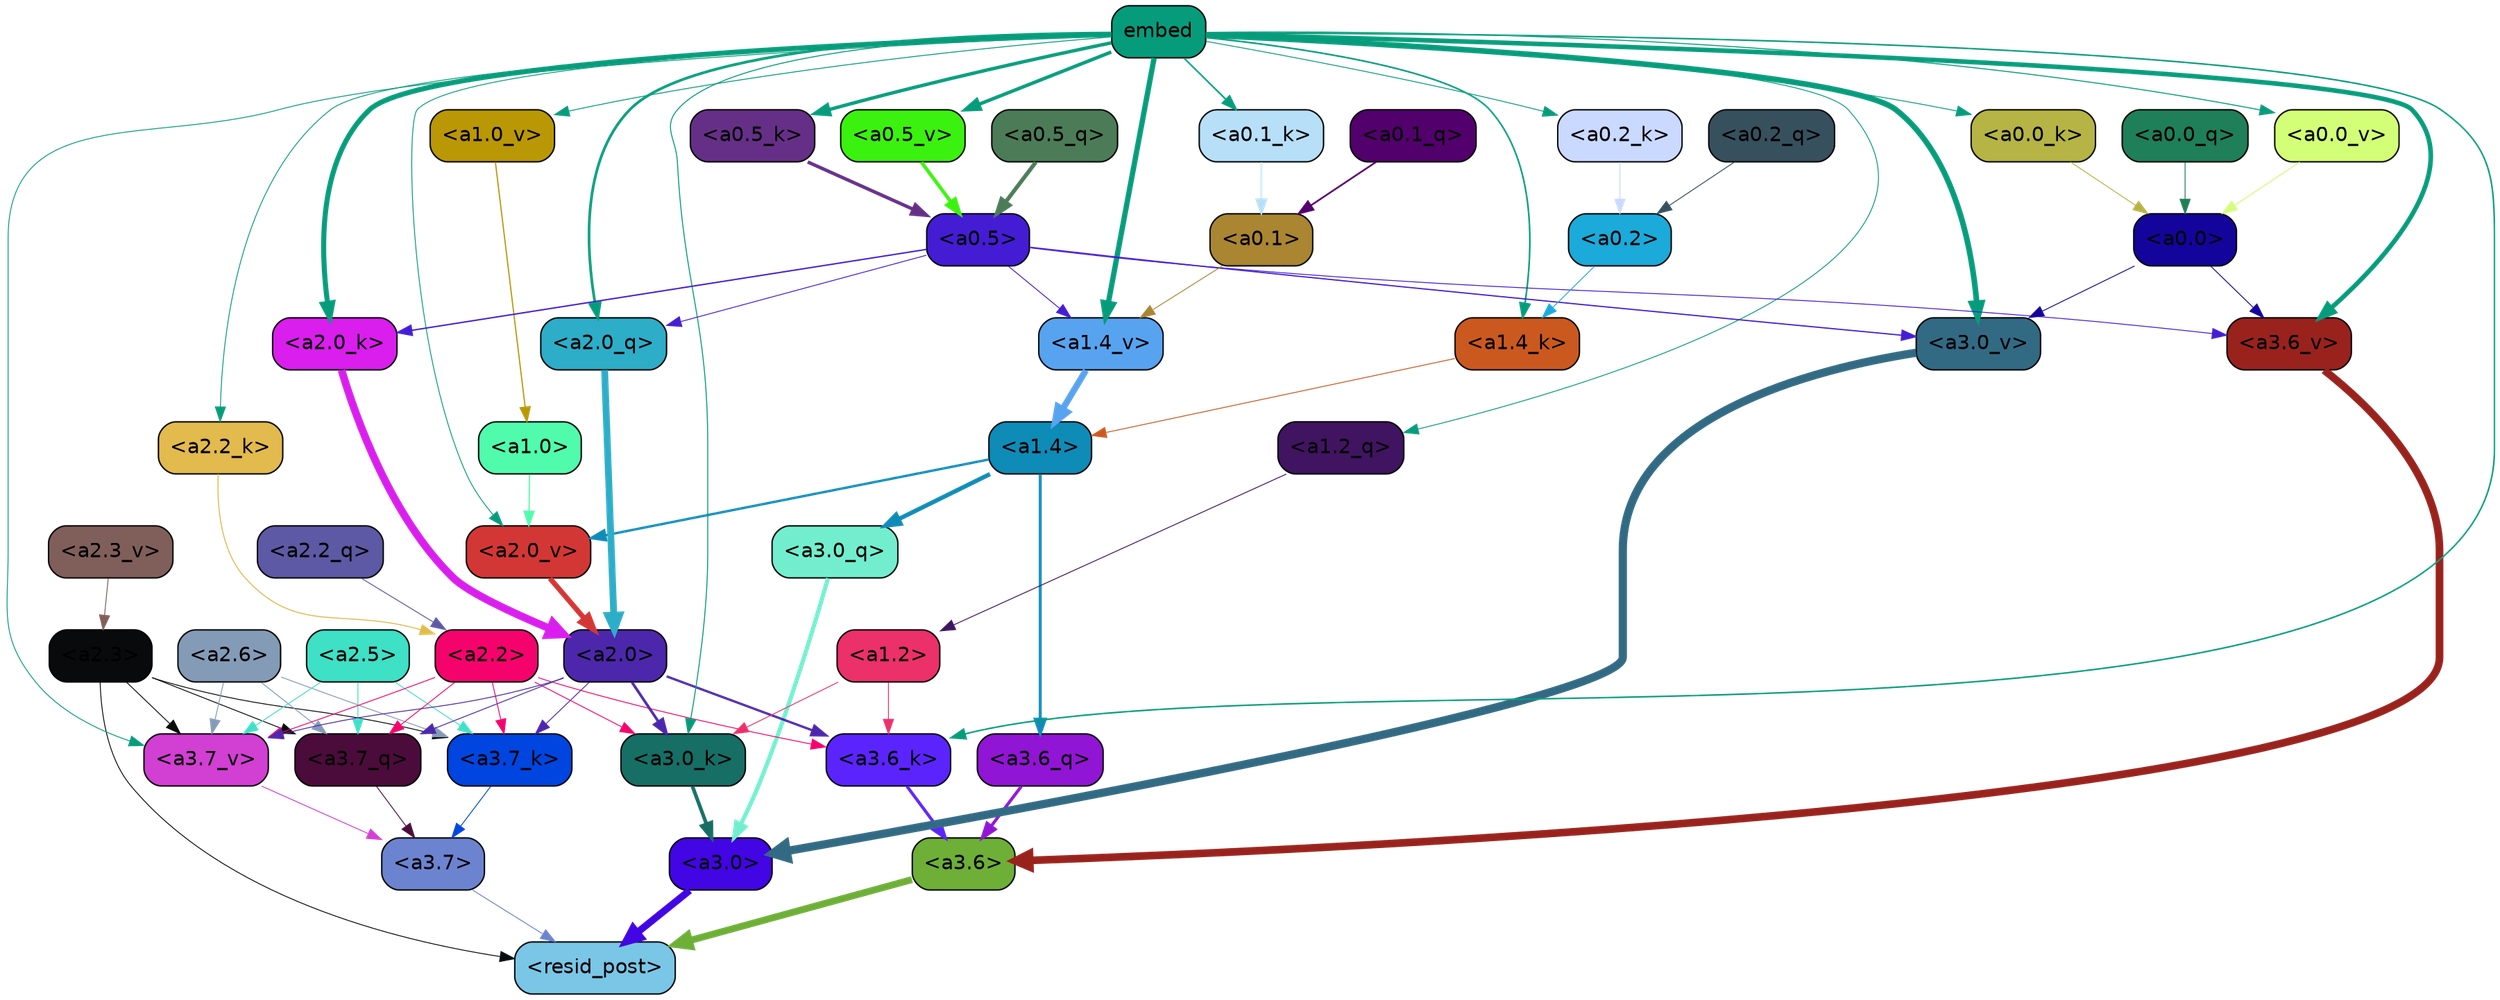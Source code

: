 strict digraph "" {
	graph [bgcolor=transparent,
		layout=dot,
		overlap=false,
		splines=true
	];
	"<a3.7>"	[color=black,
		fillcolor="#6c83d0",
		fontname=Helvetica,
		shape=box,
		style="filled, rounded"];
	"<resid_post>"	[color=black,
		fillcolor="#7ac6e7",
		fontname=Helvetica,
		shape=box,
		style="filled, rounded"];
	"<a3.7>" -> "<resid_post>"	[color="#6c83d0",
		penwidth=0.6];
	"<a3.6>"	[color=black,
		fillcolor="#6daf37",
		fontname=Helvetica,
		shape=box,
		style="filled, rounded"];
	"<a3.6>" -> "<resid_post>"	[color="#6daf37",
		penwidth=4.751592040061951];
	"<a3.0>"	[color=black,
		fillcolor="#4205e3",
		fontname=Helvetica,
		shape=box,
		style="filled, rounded"];
	"<a3.0>" -> "<resid_post>"	[color="#4205e3",
		penwidth=4.904066681861877];
	"<a2.3>"	[color=black,
		fillcolor="#090a0b",
		fontname=Helvetica,
		shape=box,
		style="filled, rounded"];
	"<a2.3>" -> "<resid_post>"	[color="#090a0b",
		penwidth=0.6];
	"<a3.7_q>"	[color=black,
		fillcolor="#4b0c3b",
		fontname=Helvetica,
		shape=box,
		style="filled, rounded"];
	"<a2.3>" -> "<a3.7_q>"	[color="#090a0b",
		penwidth=0.6];
	"<a3.7_k>"	[color=black,
		fillcolor="#0045df",
		fontname=Helvetica,
		shape=box,
		style="filled, rounded"];
	"<a2.3>" -> "<a3.7_k>"	[color="#090a0b",
		penwidth=0.6];
	"<a3.7_v>"	[color=black,
		fillcolor="#d23fd3",
		fontname=Helvetica,
		shape=box,
		style="filled, rounded"];
	"<a2.3>" -> "<a3.7_v>"	[color="#090a0b",
		penwidth=0.6];
	"<a3.7_q>" -> "<a3.7>"	[color="#4b0c3b",
		penwidth=0.6];
	"<a3.6_q>"	[color=black,
		fillcolor="#9115d4",
		fontname=Helvetica,
		shape=box,
		style="filled, rounded"];
	"<a3.6_q>" -> "<a3.6>"	[color="#9115d4",
		penwidth=2.160832464694977];
	"<a3.0_q>"	[color=black,
		fillcolor="#72eece",
		fontname=Helvetica,
		shape=box,
		style="filled, rounded"];
	"<a3.0_q>" -> "<a3.0>"	[color="#72eece",
		penwidth=2.870753765106201];
	"<a3.7_k>" -> "<a3.7>"	[color="#0045df",
		penwidth=0.6];
	"<a3.6_k>"	[color=black,
		fillcolor="#5b24fd",
		fontname=Helvetica,
		shape=box,
		style="filled, rounded"];
	"<a3.6_k>" -> "<a3.6>"	[color="#5b24fd",
		penwidth=2.13908451795578];
	"<a3.0_k>"	[color=black,
		fillcolor="#166e65",
		fontname=Helvetica,
		shape=box,
		style="filled, rounded"];
	"<a3.0_k>" -> "<a3.0>"	[color="#166e65",
		penwidth=2.520303964614868];
	"<a3.7_v>" -> "<a3.7>"	[color="#d23fd3",
		penwidth=0.6];
	"<a3.6_v>"	[color=black,
		fillcolor="#99221d",
		fontname=Helvetica,
		shape=box,
		style="filled, rounded"];
	"<a3.6_v>" -> "<a3.6>"	[color="#99221d",
		penwidth=5.297133803367615];
	"<a3.0_v>"	[color=black,
		fillcolor="#326a84",
		fontname=Helvetica,
		shape=box,
		style="filled, rounded"];
	"<a3.0_v>" -> "<a3.0>"	[color="#326a84",
		penwidth=5.680712580680847];
	"<a2.6>"	[color=black,
		fillcolor="#849bb7",
		fontname=Helvetica,
		shape=box,
		style="filled, rounded"];
	"<a2.6>" -> "<a3.7_q>"	[color="#849bb7",
		penwidth=0.6];
	"<a2.6>" -> "<a3.7_k>"	[color="#849bb7",
		penwidth=0.6];
	"<a2.6>" -> "<a3.7_v>"	[color="#849bb7",
		penwidth=0.6];
	"<a2.5>"	[color=black,
		fillcolor="#3ee0c6",
		fontname=Helvetica,
		shape=box,
		style="filled, rounded"];
	"<a2.5>" -> "<a3.7_q>"	[color="#3ee0c6",
		penwidth=0.6];
	"<a2.5>" -> "<a3.7_k>"	[color="#3ee0c6",
		penwidth=0.6];
	"<a2.5>" -> "<a3.7_v>"	[color="#3ee0c6",
		penwidth=0.6];
	"<a2.2>"	[color=black,
		fillcolor="#f5036d",
		fontname=Helvetica,
		shape=box,
		style="filled, rounded"];
	"<a2.2>" -> "<a3.7_q>"	[color="#f5036d",
		penwidth=0.6];
	"<a2.2>" -> "<a3.7_k>"	[color="#f5036d",
		penwidth=0.6];
	"<a2.2>" -> "<a3.6_k>"	[color="#f5036d",
		penwidth=0.6];
	"<a2.2>" -> "<a3.0_k>"	[color="#f5036d",
		penwidth=0.6];
	"<a2.2>" -> "<a3.7_v>"	[color="#f5036d",
		penwidth=0.6];
	"<a2.0>"	[color=black,
		fillcolor="#4c27ac",
		fontname=Helvetica,
		shape=box,
		style="filled, rounded"];
	"<a2.0>" -> "<a3.7_q>"	[color="#4c27ac",
		penwidth=0.6];
	"<a2.0>" -> "<a3.7_k>"	[color="#4c27ac",
		penwidth=0.6];
	"<a2.0>" -> "<a3.6_k>"	[color="#4c27ac",
		penwidth=1.5897698998451233];
	"<a2.0>" -> "<a3.0_k>"	[color="#4c27ac",
		penwidth=1.8405593037605286];
	"<a2.0>" -> "<a3.7_v>"	[color="#4c27ac",
		penwidth=0.6];
	"<a1.4>"	[color=black,
		fillcolor="#0f8bb7",
		fontname=Helvetica,
		shape=box,
		style="filled, rounded"];
	"<a1.4>" -> "<a3.6_q>"	[color="#0f8bb7",
		penwidth=2.038943290710449];
	"<a1.4>" -> "<a3.0_q>"	[color="#0f8bb7",
		penwidth=2.9756359085440636];
	"<a2.0_v>"	[color=black,
		fillcolor="#d33735",
		fontname=Helvetica,
		shape=box,
		style="filled, rounded"];
	"<a1.4>" -> "<a2.0_v>"	[color="#0f8bb7",
		penwidth=1.6503054380882531];
	"<a1.2>"	[color=black,
		fillcolor="#ec3069",
		fontname=Helvetica,
		shape=box,
		style="filled, rounded"];
	"<a1.2>" -> "<a3.6_k>"	[color="#ec3069",
		penwidth=0.6];
	"<a1.2>" -> "<a3.0_k>"	[color="#ec3069",
		penwidth=0.6];
	embed	[color=black,
		fillcolor="#069c7b",
		fontname=Helvetica,
		shape=box,
		style="filled, rounded"];
	embed -> "<a3.6_k>"	[color="#069c7b",
		penwidth=1.046662151813507];
	embed -> "<a3.0_k>"	[color="#069c7b",
		penwidth=0.6800519227981567];
	embed -> "<a3.7_v>"	[color="#069c7b",
		penwidth=0.6];
	embed -> "<a3.6_v>"	[color="#069c7b",
		penwidth=3.1840110421180725];
	embed -> "<a3.0_v>"	[color="#069c7b",
		penwidth=3.9005755856633186];
	"<a2.0_q>"	[color=black,
		fillcolor="#2dadc8",
		fontname=Helvetica,
		shape=box,
		style="filled, rounded"];
	embed -> "<a2.0_q>"	[color="#069c7b",
		penwidth=1.85904461145401];
	"<a2.2_k>"	[color=black,
		fillcolor="#e2ba4d",
		fontname=Helvetica,
		shape=box,
		style="filled, rounded"];
	embed -> "<a2.2_k>"	[color="#069c7b",
		penwidth=0.6];
	"<a2.0_k>"	[color=black,
		fillcolor="#d91eed",
		fontname=Helvetica,
		shape=box,
		style="filled, rounded"];
	embed -> "<a2.0_k>"	[color="#069c7b",
		penwidth=3.5012558698654175];
	embed -> "<a2.0_v>"	[color="#069c7b",
		penwidth=0.6];
	"<a1.2_q>"	[color=black,
		fillcolor="#401461",
		fontname=Helvetica,
		shape=box,
		style="filled, rounded"];
	embed -> "<a1.2_q>"	[color="#069c7b",
		penwidth=0.6];
	"<a1.4_k>"	[color=black,
		fillcolor="#cb591f",
		fontname=Helvetica,
		shape=box,
		style="filled, rounded"];
	embed -> "<a1.4_k>"	[color="#069c7b",
		penwidth=1.109577551484108];
	"<a1.4_v>"	[color=black,
		fillcolor="#58a3f0",
		fontname=Helvetica,
		shape=box,
		style="filled, rounded"];
	embed -> "<a1.4_v>"	[color="#069c7b",
		penwidth=3.6756038665771484];
	"<a1.0_v>"	[color=black,
		fillcolor="#ba9705",
		fontname=Helvetica,
		shape=box,
		style="filled, rounded"];
	embed -> "<a1.0_v>"	[color="#069c7b",
		penwidth=0.6254805326461792];
	"<a0.5_k>"	[color=black,
		fillcolor="#652f87",
		fontname=Helvetica,
		shape=box,
		style="filled, rounded"];
	embed -> "<a0.5_k>"	[color="#069c7b",
		penwidth=2.3484474644064903];
	"<a0.2_k>"	[color=black,
		fillcolor="#cad9ff",
		fontname=Helvetica,
		shape=box,
		style="filled, rounded"];
	embed -> "<a0.2_k>"	[color="#069c7b",
		penwidth=0.6];
	"<a0.1_k>"	[color=black,
		fillcolor="#b7dff8",
		fontname=Helvetica,
		shape=box,
		style="filled, rounded"];
	embed -> "<a0.1_k>"	[color="#069c7b",
		penwidth=1.1292625404894352];
	"<a0.0_k>"	[color=black,
		fillcolor="#b5b445",
		fontname=Helvetica,
		shape=box,
		style="filled, rounded"];
	embed -> "<a0.0_k>"	[color="#069c7b",
		penwidth=0.6];
	"<a0.5_v>"	[color=black,
		fillcolor="#3bf10f",
		fontname=Helvetica,
		shape=box,
		style="filled, rounded"];
	embed -> "<a0.5_v>"	[color="#069c7b",
		penwidth=2.386359453201294];
	"<a0.0_v>"	[color=black,
		fillcolor="#d3fe77",
		fontname=Helvetica,
		shape=box,
		style="filled, rounded"];
	embed -> "<a0.0_v>"	[color="#069c7b",
		penwidth=0.6885302886366844];
	"<a0.5>"	[color=black,
		fillcolor="#441cd4",
		fontname=Helvetica,
		shape=box,
		style="filled, rounded"];
	"<a0.5>" -> "<a3.6_v>"	[color="#441cd4",
		penwidth=0.6];
	"<a0.5>" -> "<a3.0_v>"	[color="#441cd4",
		penwidth=0.8493617177009583];
	"<a0.5>" -> "<a2.0_q>"	[color="#441cd4",
		penwidth=0.6];
	"<a0.5>" -> "<a2.0_k>"	[color="#441cd4",
		penwidth=0.9490888118743896];
	"<a0.5>" -> "<a1.4_v>"	[color="#441cd4",
		penwidth=0.6066105961799622];
	"<a0.0>"	[color=black,
		fillcolor="#13059b",
		fontname=Helvetica,
		shape=box,
		style="filled, rounded"];
	"<a0.0>" -> "<a3.6_v>"	[color="#13059b",
		penwidth=0.6];
	"<a0.0>" -> "<a3.0_v>"	[color="#13059b",
		penwidth=0.6];
	"<a2.2_q>"	[color=black,
		fillcolor="#5d59a4",
		fontname=Helvetica,
		shape=box,
		style="filled, rounded"];
	"<a2.2_q>" -> "<a2.2>"	[color="#5d59a4",
		penwidth=0.6160273104906082];
	"<a2.0_q>" -> "<a2.0>"	[color="#2dadc8",
		penwidth=4.690633252263069];
	"<a2.2_k>" -> "<a2.2>"	[color="#e2ba4d",
		penwidth=0.6862771511077881];
	"<a2.0_k>" -> "<a2.0>"	[color="#d91eed",
		penwidth=5.3401959836483];
	"<a2.3_v>"	[color=black,
		fillcolor="#805f5b",
		fontname=Helvetica,
		shape=box,
		style="filled, rounded"];
	"<a2.3_v>" -> "<a2.3>"	[color="#805f5b",
		penwidth=0.6];
	"<a2.0_v>" -> "<a2.0>"	[color="#d33735",
		penwidth=3.5938978791236877];
	"<a1.0>"	[color=black,
		fillcolor="#50fcac",
		fontname=Helvetica,
		shape=box,
		style="filled, rounded"];
	"<a1.0>" -> "<a2.0_v>"	[color="#50fcac",
		penwidth=0.8279995210468769];
	"<a1.2_q>" -> "<a1.2>"	[color="#401461",
		penwidth=0.6];
	"<a1.4_k>" -> "<a1.4>"	[color="#cb591f",
		penwidth=0.6];
	"<a1.4_v>" -> "<a1.4>"	[color="#58a3f0",
		penwidth=4.380064785480499];
	"<a1.0_v>" -> "<a1.0>"	[color="#ba9705",
		penwidth=0.8271287679672241];
	"<a0.2>"	[color=black,
		fillcolor="#1baada",
		fontname=Helvetica,
		shape=box,
		style="filled, rounded"];
	"<a0.2>" -> "<a1.4_k>"	[color="#1baada",
		penwidth=0.6];
	"<a0.1>"	[color=black,
		fillcolor="#aa8532",
		fontname=Helvetica,
		shape=box,
		style="filled, rounded"];
	"<a0.1>" -> "<a1.4_v>"	[color="#aa8532",
		penwidth=0.6];
	"<a0.5_q>"	[color=black,
		fillcolor="#4b7c57",
		fontname=Helvetica,
		shape=box,
		style="filled, rounded"];
	"<a0.5_q>" -> "<a0.5>"	[color="#4b7c57",
		penwidth=2.783491373062134];
	"<a0.2_q>"	[color=black,
		fillcolor="#37505e",
		fontname=Helvetica,
		shape=box,
		style="filled, rounded"];
	"<a0.2_q>" -> "<a0.2>"	[color="#37505e",
		penwidth=0.6];
	"<a0.1_q>"	[color=black,
		fillcolor="#52006c",
		fontname=Helvetica,
		shape=box,
		style="filled, rounded"];
	"<a0.1_q>" -> "<a0.1>"	[color="#52006c",
		penwidth=1.1970256567001343];
	"<a0.0_q>"	[color=black,
		fillcolor="#1f7f58",
		fontname=Helvetica,
		shape=box,
		style="filled, rounded"];
	"<a0.0_q>" -> "<a0.0>"	[color="#1f7f58",
		penwidth=0.6];
	"<a0.5_k>" -> "<a0.5>"	[color="#652f87",
		penwidth=2.3484413623809814];
	"<a0.2_k>" -> "<a0.2>"	[color="#cad9ff",
		penwidth=0.6];
	"<a0.1_k>" -> "<a0.1>"	[color="#b7dff8",
		penwidth=1.1292529106140137];
	"<a0.0_k>" -> "<a0.0>"	[color="#b5b445",
		penwidth=0.6];
	"<a0.5_v>" -> "<a0.5>"	[color="#3bf10f",
		penwidth=2.4365723617374897];
	"<a0.0_v>" -> "<a0.0>"	[color="#d3fe77",
		penwidth=0.6885303854942322];
}

